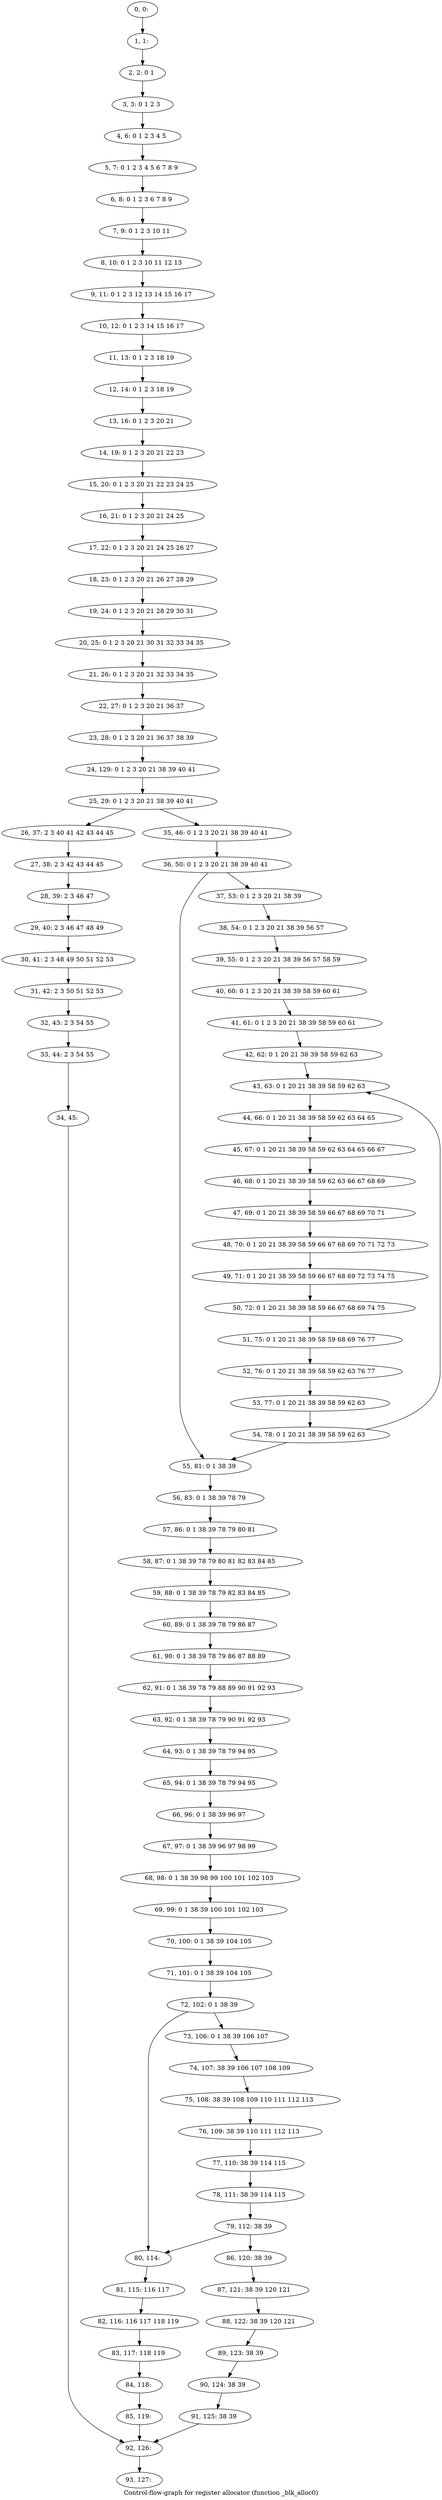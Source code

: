 digraph G {
graph [label="Control-flow-graph for register allocator (function _blk_alloc0)"]
0[label="0, 0: "];
1[label="1, 1: "];
2[label="2, 2: 0 1 "];
3[label="3, 3: 0 1 2 3 "];
4[label="4, 6: 0 1 2 3 4 5 "];
5[label="5, 7: 0 1 2 3 4 5 6 7 8 9 "];
6[label="6, 8: 0 1 2 3 6 7 8 9 "];
7[label="7, 9: 0 1 2 3 10 11 "];
8[label="8, 10: 0 1 2 3 10 11 12 13 "];
9[label="9, 11: 0 1 2 3 12 13 14 15 16 17 "];
10[label="10, 12: 0 1 2 3 14 15 16 17 "];
11[label="11, 13: 0 1 2 3 18 19 "];
12[label="12, 14: 0 1 2 3 18 19 "];
13[label="13, 16: 0 1 2 3 20 21 "];
14[label="14, 19: 0 1 2 3 20 21 22 23 "];
15[label="15, 20: 0 1 2 3 20 21 22 23 24 25 "];
16[label="16, 21: 0 1 2 3 20 21 24 25 "];
17[label="17, 22: 0 1 2 3 20 21 24 25 26 27 "];
18[label="18, 23: 0 1 2 3 20 21 26 27 28 29 "];
19[label="19, 24: 0 1 2 3 20 21 28 29 30 31 "];
20[label="20, 25: 0 1 2 3 20 21 30 31 32 33 34 35 "];
21[label="21, 26: 0 1 2 3 20 21 32 33 34 35 "];
22[label="22, 27: 0 1 2 3 20 21 36 37 "];
23[label="23, 28: 0 1 2 3 20 21 36 37 38 39 "];
24[label="24, 129: 0 1 2 3 20 21 38 39 40 41 "];
25[label="25, 29: 0 1 2 3 20 21 38 39 40 41 "];
26[label="26, 37: 2 3 40 41 42 43 44 45 "];
27[label="27, 38: 2 3 42 43 44 45 "];
28[label="28, 39: 2 3 46 47 "];
29[label="29, 40: 2 3 46 47 48 49 "];
30[label="30, 41: 2 3 48 49 50 51 52 53 "];
31[label="31, 42: 2 3 50 51 52 53 "];
32[label="32, 43: 2 3 54 55 "];
33[label="33, 44: 2 3 54 55 "];
34[label="34, 45: "];
35[label="35, 46: 0 1 2 3 20 21 38 39 40 41 "];
36[label="36, 50: 0 1 2 3 20 21 38 39 40 41 "];
37[label="37, 53: 0 1 2 3 20 21 38 39 "];
38[label="38, 54: 0 1 2 3 20 21 38 39 56 57 "];
39[label="39, 55: 0 1 2 3 20 21 38 39 56 57 58 59 "];
40[label="40, 60: 0 1 2 3 20 21 38 39 58 59 60 61 "];
41[label="41, 61: 0 1 2 3 20 21 38 39 58 59 60 61 "];
42[label="42, 62: 0 1 20 21 38 39 58 59 62 63 "];
43[label="43, 63: 0 1 20 21 38 39 58 59 62 63 "];
44[label="44, 66: 0 1 20 21 38 39 58 59 62 63 64 65 "];
45[label="45, 67: 0 1 20 21 38 39 58 59 62 63 64 65 66 67 "];
46[label="46, 68: 0 1 20 21 38 39 58 59 62 63 66 67 68 69 "];
47[label="47, 69: 0 1 20 21 38 39 58 59 66 67 68 69 70 71 "];
48[label="48, 70: 0 1 20 21 38 39 58 59 66 67 68 69 70 71 72 73 "];
49[label="49, 71: 0 1 20 21 38 39 58 59 66 67 68 69 72 73 74 75 "];
50[label="50, 72: 0 1 20 21 38 39 58 59 66 67 68 69 74 75 "];
51[label="51, 75: 0 1 20 21 38 39 58 59 68 69 76 77 "];
52[label="52, 76: 0 1 20 21 38 39 58 59 62 63 76 77 "];
53[label="53, 77: 0 1 20 21 38 39 58 59 62 63 "];
54[label="54, 78: 0 1 20 21 38 39 58 59 62 63 "];
55[label="55, 81: 0 1 38 39 "];
56[label="56, 83: 0 1 38 39 78 79 "];
57[label="57, 86: 0 1 38 39 78 79 80 81 "];
58[label="58, 87: 0 1 38 39 78 79 80 81 82 83 84 85 "];
59[label="59, 88: 0 1 38 39 78 79 82 83 84 85 "];
60[label="60, 89: 0 1 38 39 78 79 86 87 "];
61[label="61, 90: 0 1 38 39 78 79 86 87 88 89 "];
62[label="62, 91: 0 1 38 39 78 79 88 89 90 91 92 93 "];
63[label="63, 92: 0 1 38 39 78 79 90 91 92 93 "];
64[label="64, 93: 0 1 38 39 78 79 94 95 "];
65[label="65, 94: 0 1 38 39 78 79 94 95 "];
66[label="66, 96: 0 1 38 39 96 97 "];
67[label="67, 97: 0 1 38 39 96 97 98 99 "];
68[label="68, 98: 0 1 38 39 98 99 100 101 102 103 "];
69[label="69, 99: 0 1 38 39 100 101 102 103 "];
70[label="70, 100: 0 1 38 39 104 105 "];
71[label="71, 101: 0 1 38 39 104 105 "];
72[label="72, 102: 0 1 38 39 "];
73[label="73, 106: 0 1 38 39 106 107 "];
74[label="74, 107: 38 39 106 107 108 109 "];
75[label="75, 108: 38 39 108 109 110 111 112 113 "];
76[label="76, 109: 38 39 110 111 112 113 "];
77[label="77, 110: 38 39 114 115 "];
78[label="78, 111: 38 39 114 115 "];
79[label="79, 112: 38 39 "];
80[label="80, 114: "];
81[label="81, 115: 116 117 "];
82[label="82, 116: 116 117 118 119 "];
83[label="83, 117: 118 119 "];
84[label="84, 118: "];
85[label="85, 119: "];
86[label="86, 120: 38 39 "];
87[label="87, 121: 38 39 120 121 "];
88[label="88, 122: 38 39 120 121 "];
89[label="89, 123: 38 39 "];
90[label="90, 124: 38 39 "];
91[label="91, 125: 38 39 "];
92[label="92, 126: "];
93[label="93, 127: "];
0->1 ;
1->2 ;
2->3 ;
3->4 ;
4->5 ;
5->6 ;
6->7 ;
7->8 ;
8->9 ;
9->10 ;
10->11 ;
11->12 ;
12->13 ;
13->14 ;
14->15 ;
15->16 ;
16->17 ;
17->18 ;
18->19 ;
19->20 ;
20->21 ;
21->22 ;
22->23 ;
23->24 ;
24->25 ;
25->26 ;
25->35 ;
26->27 ;
27->28 ;
28->29 ;
29->30 ;
30->31 ;
31->32 ;
32->33 ;
33->34 ;
34->92 ;
35->36 ;
36->37 ;
36->55 ;
37->38 ;
38->39 ;
39->40 ;
40->41 ;
41->42 ;
42->43 ;
43->44 ;
44->45 ;
45->46 ;
46->47 ;
47->48 ;
48->49 ;
49->50 ;
50->51 ;
51->52 ;
52->53 ;
53->54 ;
54->55 ;
54->43 ;
55->56 ;
56->57 ;
57->58 ;
58->59 ;
59->60 ;
60->61 ;
61->62 ;
62->63 ;
63->64 ;
64->65 ;
65->66 ;
66->67 ;
67->68 ;
68->69 ;
69->70 ;
70->71 ;
71->72 ;
72->73 ;
72->80 ;
73->74 ;
74->75 ;
75->76 ;
76->77 ;
77->78 ;
78->79 ;
79->80 ;
79->86 ;
80->81 ;
81->82 ;
82->83 ;
83->84 ;
84->85 ;
85->92 ;
86->87 ;
87->88 ;
88->89 ;
89->90 ;
90->91 ;
91->92 ;
92->93 ;
}
